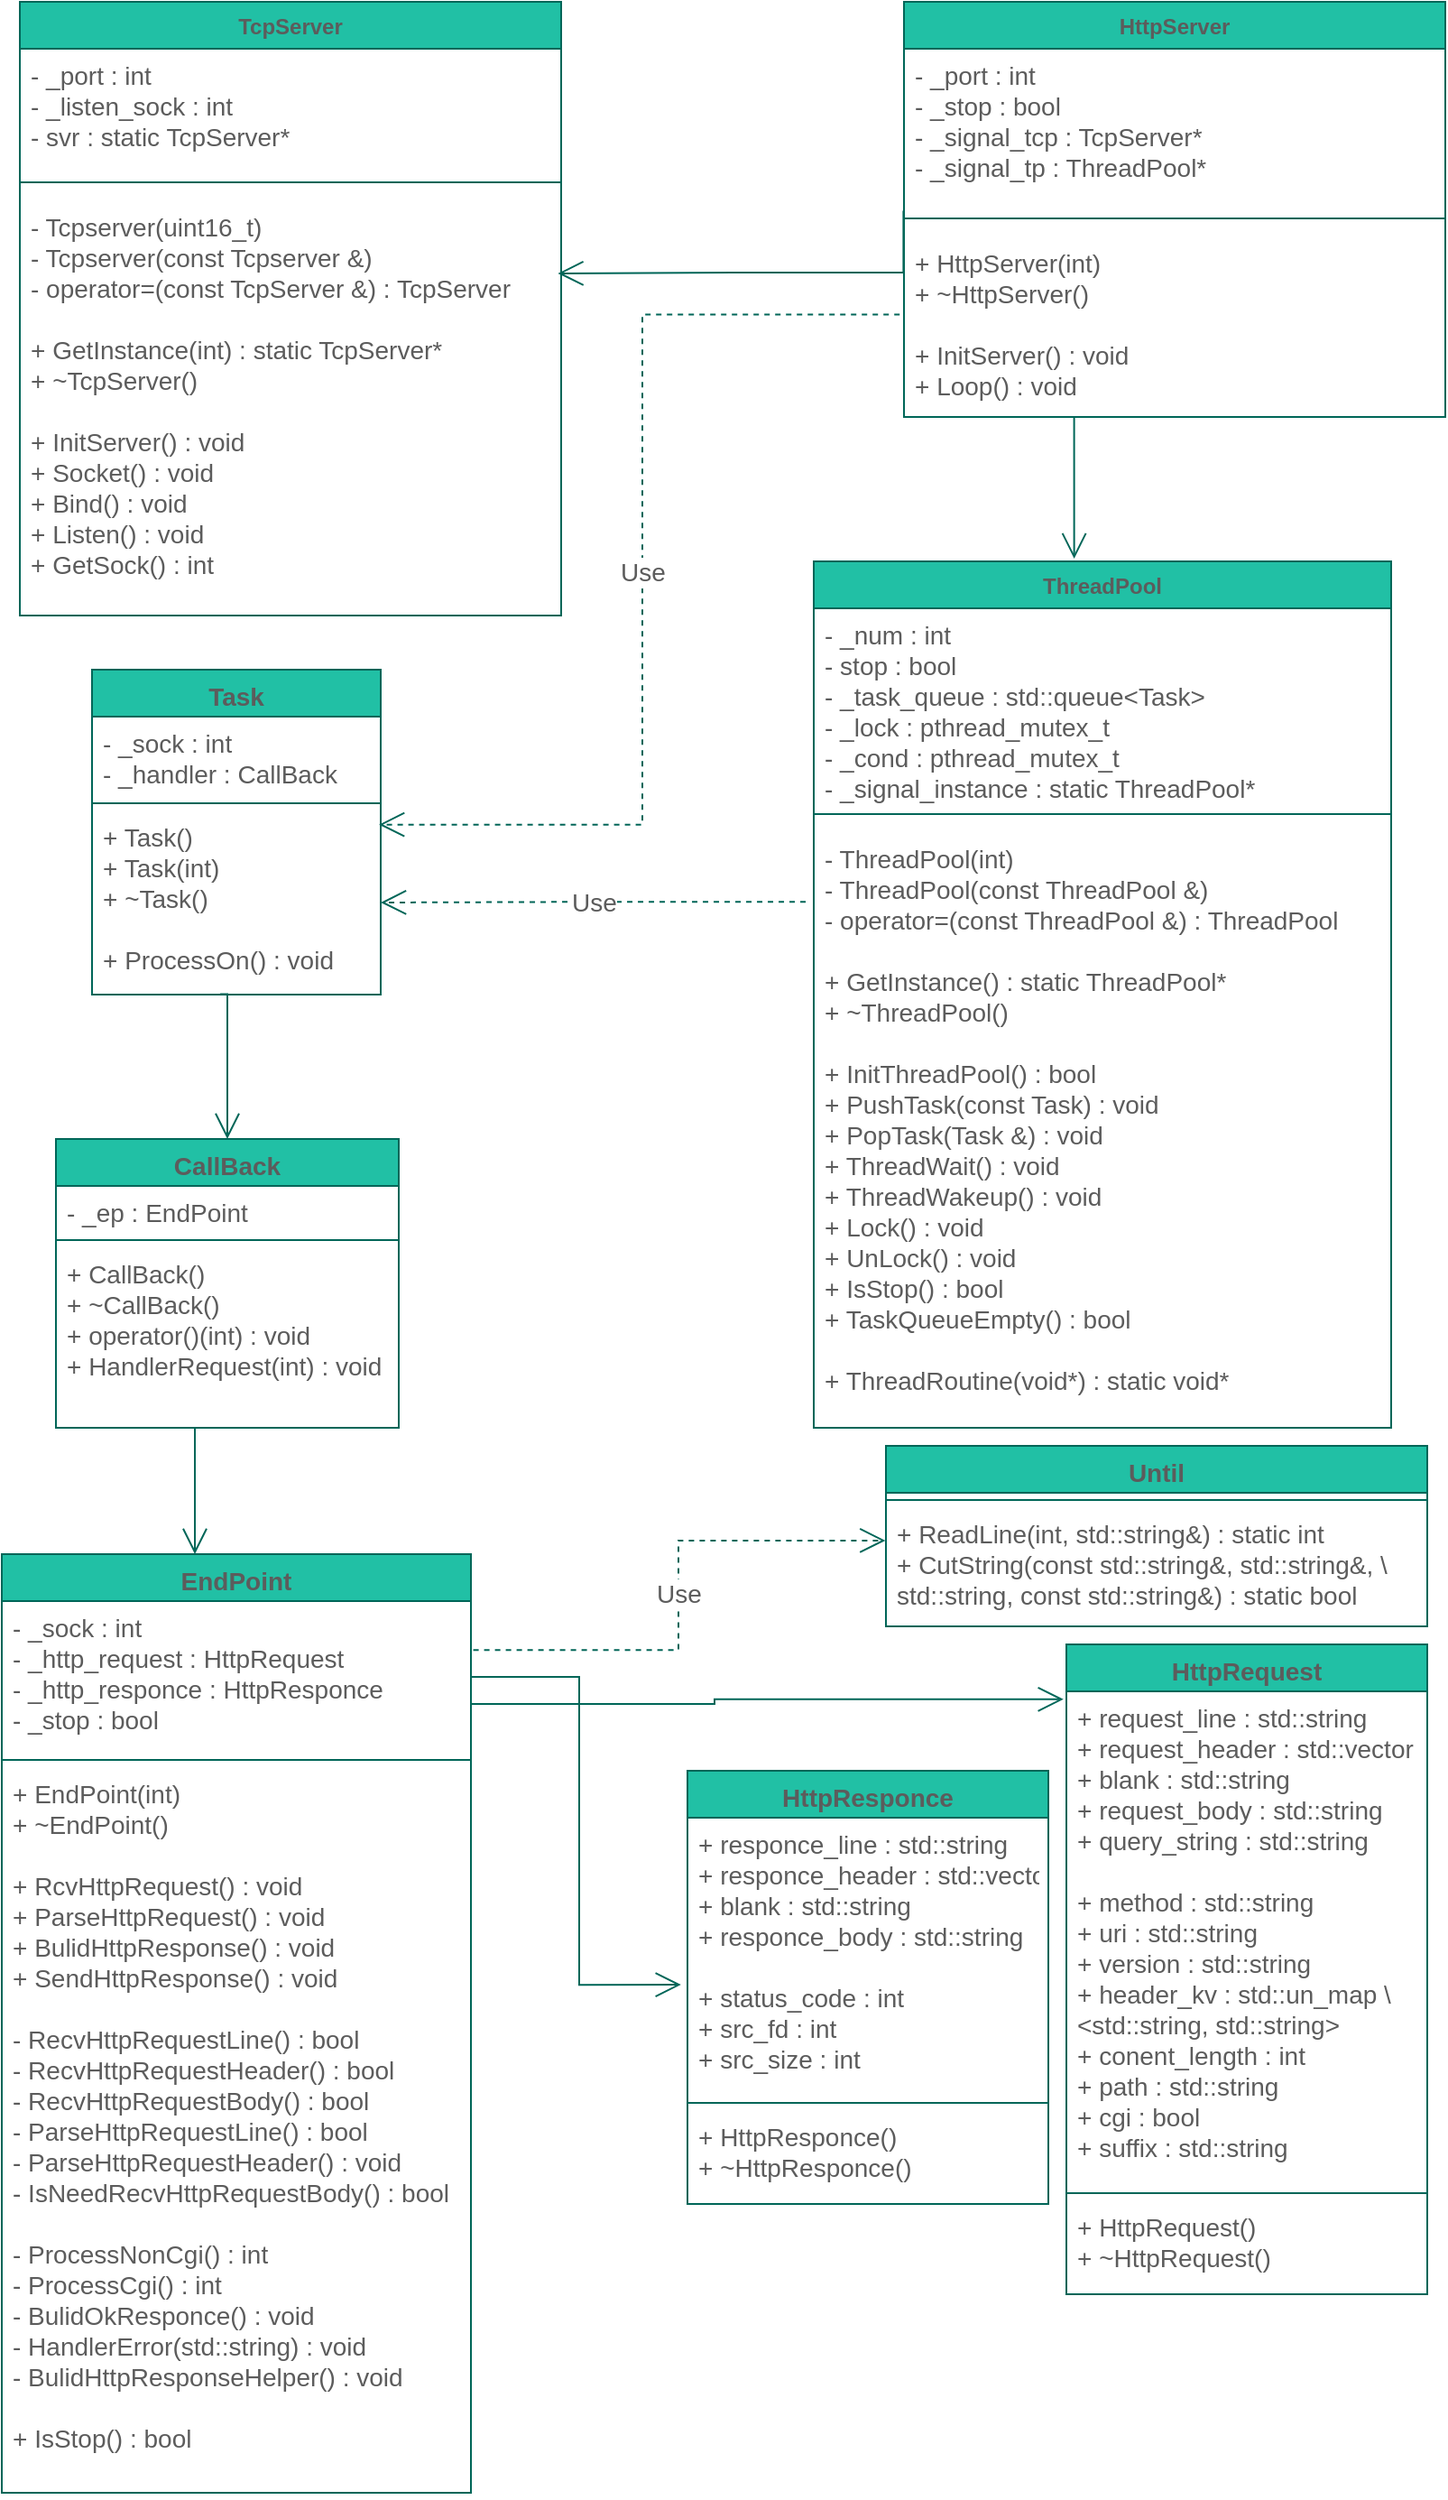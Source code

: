 <mxfile version="15.4.0" type="device"><diagram id="C5RBs43oDa-KdzZeNtuy" name="Page-1"><mxGraphModel dx="853" dy="487" grid="1" gridSize="10" guides="1" tooltips="1" connect="1" arrows="1" fold="1" page="1" pageScale="1" pageWidth="827" pageHeight="1169" math="0" shadow="0"><root><mxCell id="WIyWlLk6GJQsqaUBKTNV-0"/><mxCell id="WIyWlLk6GJQsqaUBKTNV-1" parent="WIyWlLk6GJQsqaUBKTNV-0"/><mxCell id="AxPhosruhFFdUPG4QjwU-8" value="TcpServer" style="swimlane;fontStyle=1;align=center;verticalAlign=top;childLayout=stackLayout;horizontal=1;startSize=26;horizontalStack=0;resizeParent=1;resizeParentMax=0;resizeLast=0;collapsible=1;marginBottom=0;fillColor=#21C0A5;strokeColor=#006658;fontColor=#5C5C5C;" vertex="1" parent="WIyWlLk6GJQsqaUBKTNV-1"><mxGeometry x="20" y="10" width="300" height="340" as="geometry"><mxRectangle x="40" y="50" width="90" height="26" as="alternateBounds"/></mxGeometry></mxCell><mxCell id="AxPhosruhFFdUPG4QjwU-9" value="- _port : int&#10;- _listen_sock : int&#10;- svr : static TcpServer*" style="text;strokeColor=none;fillColor=none;align=left;verticalAlign=top;spacingLeft=4;spacingRight=4;overflow=hidden;rotatable=0;points=[[0,0.5],[1,0.5]];portConstraint=eastwest;fontSize=14;fontColor=#5C5C5C;" vertex="1" parent="AxPhosruhFFdUPG4QjwU-8"><mxGeometry y="26" width="300" height="64" as="geometry"/></mxCell><mxCell id="AxPhosruhFFdUPG4QjwU-10" value="" style="line;strokeWidth=1;fillColor=none;align=left;verticalAlign=middle;spacingTop=-1;spacingLeft=3;spacingRight=3;rotatable=0;labelPosition=right;points=[];portConstraint=eastwest;strokeColor=#006658;fontColor=#5C5C5C;" vertex="1" parent="AxPhosruhFFdUPG4QjwU-8"><mxGeometry y="90" width="300" height="20" as="geometry"/></mxCell><mxCell id="AxPhosruhFFdUPG4QjwU-11" value="- Tcpserver(uint16_t)&#10;- Tcpserver(const Tcpserver &amp;)&#10;- operator=(const TcpServer &amp;) : TcpServer&#10;&#10;+ GetInstance(int) : static TcpServer*&#10;+ ~TcpServer()&#10;&#10;+ InitServer() : void&#10;+ Socket() : void&#10;+ Bind() : void&#10;+ Listen() : void&#10;+ GetSock() : int" style="text;strokeColor=none;fillColor=none;align=left;verticalAlign=top;spacingLeft=4;spacingRight=4;overflow=hidden;rotatable=0;points=[[0,0.5],[1,0.5]];portConstraint=eastwest;fontSize=14;fontColor=#5C5C5C;" vertex="1" parent="AxPhosruhFFdUPG4QjwU-8"><mxGeometry y="110" width="300" height="230" as="geometry"/></mxCell><mxCell id="AxPhosruhFFdUPG4QjwU-12" value="HttpServer" style="swimlane;fontStyle=1;align=center;verticalAlign=top;childLayout=stackLayout;horizontal=1;startSize=26;horizontalStack=0;resizeParent=1;resizeParentMax=0;resizeLast=0;collapsible=1;marginBottom=0;fillColor=#21C0A5;strokeColor=#006658;fontColor=#5C5C5C;" vertex="1" parent="WIyWlLk6GJQsqaUBKTNV-1"><mxGeometry x="510" y="10" width="300" height="230" as="geometry"><mxRectangle x="660" y="50" width="90" height="26" as="alternateBounds"/></mxGeometry></mxCell><mxCell id="AxPhosruhFFdUPG4QjwU-13" value="- _port : int&#10;- _stop : bool&#10;- _signal_tcp : TcpServer*&#10;- _signal_tp : ThreadPool*" style="text;strokeColor=none;fillColor=none;align=left;verticalAlign=top;spacingLeft=4;spacingRight=4;overflow=hidden;rotatable=0;points=[[0,0.5],[1,0.5]];portConstraint=eastwest;fontSize=14;fontColor=#5C5C5C;" vertex="1" parent="AxPhosruhFFdUPG4QjwU-12"><mxGeometry y="26" width="300" height="84" as="geometry"/></mxCell><mxCell id="AxPhosruhFFdUPG4QjwU-14" value="" style="line;strokeWidth=1;fillColor=none;align=left;verticalAlign=middle;spacingTop=-1;spacingLeft=3;spacingRight=3;rotatable=0;labelPosition=right;points=[];portConstraint=eastwest;strokeColor=#006658;fontColor=#5C5C5C;" vertex="1" parent="AxPhosruhFFdUPG4QjwU-12"><mxGeometry y="110" width="300" height="20" as="geometry"/></mxCell><mxCell id="AxPhosruhFFdUPG4QjwU-15" value="+ HttpServer(int)&#10;+ ~HttpServer()&#10;&#10;+ InitServer() : void&#10;+ Loop() : void" style="text;strokeColor=none;fillColor=none;align=left;verticalAlign=top;spacingLeft=4;spacingRight=4;overflow=hidden;rotatable=0;points=[[0,0.5],[1,0.5]];portConstraint=eastwest;fontSize=14;fontColor=#5C5C5C;" vertex="1" parent="AxPhosruhFFdUPG4QjwU-12"><mxGeometry y="130" width="300" height="100" as="geometry"/></mxCell><mxCell id="AxPhosruhFFdUPG4QjwU-16" value="ThreadPool" style="swimlane;fontStyle=1;align=center;verticalAlign=top;childLayout=stackLayout;horizontal=1;startSize=26;horizontalStack=0;resizeParent=1;resizeParentMax=0;resizeLast=0;collapsible=1;marginBottom=0;fillColor=#21C0A5;strokeColor=#006658;fontColor=#5C5C5C;" vertex="1" parent="WIyWlLk6GJQsqaUBKTNV-1"><mxGeometry x="460" y="320" width="320" height="480" as="geometry"><mxRectangle x="660" y="280" width="100" height="26" as="alternateBounds"/></mxGeometry></mxCell><mxCell id="AxPhosruhFFdUPG4QjwU-17" value="- _num : int&#10;- stop : bool&#10;- _task_queue : std::queue&lt;Task&gt;&#10;- _lock : pthread_mutex_t&#10;- _cond : pthread_mutex_t&#10;- _signal_instance : static ThreadPool*&#10;&#10;" style="text;strokeColor=none;fillColor=none;align=left;verticalAlign=top;spacingLeft=4;spacingRight=4;overflow=hidden;rotatable=0;points=[[0,0.5],[1,0.5]];portConstraint=eastwest;fontSize=14;fontColor=#5C5C5C;" vertex="1" parent="AxPhosruhFFdUPG4QjwU-16"><mxGeometry y="26" width="320" height="104" as="geometry"/></mxCell><mxCell id="AxPhosruhFFdUPG4QjwU-18" value="" style="line;strokeWidth=1;fillColor=none;align=left;verticalAlign=middle;spacingTop=-1;spacingLeft=3;spacingRight=3;rotatable=0;labelPosition=right;points=[];portConstraint=eastwest;strokeColor=#006658;fontColor=#5C5C5C;" vertex="1" parent="AxPhosruhFFdUPG4QjwU-16"><mxGeometry y="130" width="320" height="20" as="geometry"/></mxCell><mxCell id="AxPhosruhFFdUPG4QjwU-19" value="- ThreadPool(int)&#10;- ThreadPool(const ThreadPool &amp;)&#10;- operator=(const ThreadPool &amp;) : ThreadPool&#10;&#10;+ GetInstance() : static ThreadPool*&#10;+ ~ThreadPool()&#10;&#10;+ InitThreadPool() : bool&#10;+ PushTask(const Task) : void&#10;+ PopTask(Task &amp;) : void&#10;+ ThreadWait() : void&#10;+ ThreadWakeup() : void&#10;+ Lock() : void&#10;+ UnLock() : void&#10;+ IsStop() : bool&#10;+ TaskQueueEmpty() : bool&#10;&#10;+ ThreadRoutine(void*) : static void*" style="text;strokeColor=none;fillColor=none;align=left;verticalAlign=top;spacingLeft=4;spacingRight=4;overflow=hidden;rotatable=0;points=[[0,0.5],[1,0.5]];portConstraint=eastwest;fontSize=14;fontColor=#5C5C5C;" vertex="1" parent="AxPhosruhFFdUPG4QjwU-16"><mxGeometry y="150" width="320" height="330" as="geometry"/></mxCell><mxCell id="AxPhosruhFFdUPG4QjwU-20" value="Task" style="swimlane;fontStyle=1;align=center;verticalAlign=top;childLayout=stackLayout;horizontal=1;startSize=26;horizontalStack=0;resizeParent=1;resizeParentMax=0;resizeLast=0;collapsible=1;marginBottom=0;fontSize=14;fillColor=#21C0A5;strokeColor=#006658;fontColor=#5C5C5C;" vertex="1" parent="WIyWlLk6GJQsqaUBKTNV-1"><mxGeometry x="60" y="380" width="160" height="180" as="geometry"><mxRectangle x="130" y="430" width="60" height="26" as="alternateBounds"/></mxGeometry></mxCell><mxCell id="AxPhosruhFFdUPG4QjwU-21" value="- _sock : int&#10;- _handler : CallBack" style="text;strokeColor=none;fillColor=none;align=left;verticalAlign=top;spacingLeft=4;spacingRight=4;overflow=hidden;rotatable=0;points=[[0,0.5],[1,0.5]];portConstraint=eastwest;fontSize=14;fontColor=#5C5C5C;" vertex="1" parent="AxPhosruhFFdUPG4QjwU-20"><mxGeometry y="26" width="160" height="44" as="geometry"/></mxCell><mxCell id="AxPhosruhFFdUPG4QjwU-22" value="" style="line;strokeWidth=1;fillColor=none;align=left;verticalAlign=middle;spacingTop=-1;spacingLeft=3;spacingRight=3;rotatable=0;labelPosition=right;points=[];portConstraint=eastwest;fontSize=14;strokeColor=#006658;fontColor=#5C5C5C;" vertex="1" parent="AxPhosruhFFdUPG4QjwU-20"><mxGeometry y="70" width="160" height="8" as="geometry"/></mxCell><mxCell id="AxPhosruhFFdUPG4QjwU-23" value="+ Task()&#10;+ Task(int)&#10;+ ~Task()&#10;&#10;+ ProcessOn() : void" style="text;strokeColor=none;fillColor=none;align=left;verticalAlign=top;spacingLeft=4;spacingRight=4;overflow=hidden;rotatable=0;points=[[0,0.5],[1,0.5]];portConstraint=eastwest;fontSize=14;fontColor=#5C5C5C;" vertex="1" parent="AxPhosruhFFdUPG4QjwU-20"><mxGeometry y="78" width="160" height="102" as="geometry"/></mxCell><mxCell id="AxPhosruhFFdUPG4QjwU-30" value="" style="endArrow=open;endFill=1;endSize=12;html=1;rounded=0;fontSize=14;edgeStyle=orthogonalEdgeStyle;entryX=0.994;entryY=0.176;entryDx=0;entryDy=0;entryPerimeter=0;exitX=-0.001;exitY=1.069;exitDx=0;exitDy=0;exitPerimeter=0;strokeColor=#006658;fontColor=#5C5C5C;" edge="1" parent="WIyWlLk6GJQsqaUBKTNV-1" source="AxPhosruhFFdUPG4QjwU-13" target="AxPhosruhFFdUPG4QjwU-11"><mxGeometry width="160" relative="1" as="geometry"><mxPoint x="500" y="100" as="sourcePoint"/><mxPoint x="470" y="220" as="targetPoint"/><Array as="points"><mxPoint x="510" y="160"/><mxPoint x="415" y="160"/></Array></mxGeometry></mxCell><mxCell id="AxPhosruhFFdUPG4QjwU-34" value="" style="endArrow=open;endFill=1;endSize=12;html=1;rounded=0;fontSize=14;edgeStyle=orthogonalEdgeStyle;entryX=0.451;entryY=-0.003;entryDx=0;entryDy=0;entryPerimeter=0;strokeColor=#006658;fontColor=#5C5C5C;" edge="1" parent="WIyWlLk6GJQsqaUBKTNV-1" target="AxPhosruhFFdUPG4QjwU-16"><mxGeometry width="160" relative="1" as="geometry"><mxPoint x="642" y="240" as="sourcePoint"/><mxPoint x="390.0" y="284.68" as="targetPoint"/><Array as="points"><mxPoint x="604" y="240"/></Array></mxGeometry></mxCell><mxCell id="AxPhosruhFFdUPG4QjwU-49" value="CallBack" style="swimlane;fontStyle=1;align=center;verticalAlign=top;childLayout=stackLayout;horizontal=1;startSize=26;horizontalStack=0;resizeParent=1;resizeParentMax=0;resizeLast=0;collapsible=1;marginBottom=0;fontSize=14;fillColor=#21C0A5;strokeColor=#006658;fontColor=#5C5C5C;" vertex="1" parent="WIyWlLk6GJQsqaUBKTNV-1"><mxGeometry x="40" y="640" width="190" height="160" as="geometry"/></mxCell><mxCell id="AxPhosruhFFdUPG4QjwU-50" value="- _ep : EndPoint" style="text;strokeColor=none;fillColor=none;align=left;verticalAlign=top;spacingLeft=4;spacingRight=4;overflow=hidden;rotatable=0;points=[[0,0.5],[1,0.5]];portConstraint=eastwest;fontSize=14;fontColor=#5C5C5C;" vertex="1" parent="AxPhosruhFFdUPG4QjwU-49"><mxGeometry y="26" width="190" height="26" as="geometry"/></mxCell><mxCell id="AxPhosruhFFdUPG4QjwU-51" value="" style="line;strokeWidth=1;fillColor=none;align=left;verticalAlign=middle;spacingTop=-1;spacingLeft=3;spacingRight=3;rotatable=0;labelPosition=right;points=[];portConstraint=eastwest;fontSize=14;strokeColor=#006658;fontColor=#5C5C5C;" vertex="1" parent="AxPhosruhFFdUPG4QjwU-49"><mxGeometry y="52" width="190" height="8" as="geometry"/></mxCell><mxCell id="AxPhosruhFFdUPG4QjwU-52" value="+ CallBack()&#10;+ ~CallBack()&#10;+ operator()(int) : void&#10;+ HandlerRequest(int) : void&#10;" style="text;strokeColor=none;fillColor=none;align=left;verticalAlign=top;spacingLeft=4;spacingRight=4;overflow=hidden;rotatable=0;points=[[0,0.5],[1,0.5]];portConstraint=eastwest;fontSize=14;fontColor=#5C5C5C;" vertex="1" parent="AxPhosruhFFdUPG4QjwU-49"><mxGeometry y="60" width="190" height="100" as="geometry"/></mxCell><mxCell id="AxPhosruhFFdUPG4QjwU-57" value="" style="endArrow=open;endFill=1;endSize=12;html=1;rounded=0;fontSize=14;edgeStyle=orthogonalEdgeStyle;exitX=0.444;exitY=0.998;exitDx=0;exitDy=0;exitPerimeter=0;entryX=0.5;entryY=0;entryDx=0;entryDy=0;strokeColor=#006658;fontColor=#5C5C5C;" edge="1" parent="WIyWlLk6GJQsqaUBKTNV-1" source="AxPhosruhFFdUPG4QjwU-23" target="AxPhosruhFFdUPG4QjwU-49"><mxGeometry width="160" relative="1" as="geometry"><mxPoint x="130" y="590" as="sourcePoint"/><mxPoint x="290" y="590" as="targetPoint"/><Array as="points"><mxPoint x="135" y="560"/></Array></mxGeometry></mxCell><mxCell id="AxPhosruhFFdUPG4QjwU-58" value="Until" style="swimlane;fontStyle=1;align=center;verticalAlign=top;childLayout=stackLayout;horizontal=1;startSize=26;horizontalStack=0;resizeParent=1;resizeParentMax=0;resizeLast=0;collapsible=1;marginBottom=0;fontSize=14;fillColor=#21C0A5;strokeColor=#006658;fontColor=#5C5C5C;" vertex="1" parent="WIyWlLk6GJQsqaUBKTNV-1"><mxGeometry x="500" y="810" width="300" height="100" as="geometry"/></mxCell><mxCell id="AxPhosruhFFdUPG4QjwU-60" value="" style="line;strokeWidth=1;fillColor=none;align=left;verticalAlign=middle;spacingTop=-1;spacingLeft=3;spacingRight=3;rotatable=0;labelPosition=right;points=[];portConstraint=eastwest;fontSize=14;strokeColor=#006658;fontColor=#5C5C5C;" vertex="1" parent="AxPhosruhFFdUPG4QjwU-58"><mxGeometry y="26" width="300" height="8" as="geometry"/></mxCell><mxCell id="AxPhosruhFFdUPG4QjwU-61" value="+ ReadLine(int, std::string&amp;) : static int&#10;+ CutString(const std::string&amp;, std::string&amp;, \&#10;std::string, const std::string&amp;) : static bool&#10;&#10;" style="text;strokeColor=none;fillColor=none;align=left;verticalAlign=top;spacingLeft=4;spacingRight=4;overflow=hidden;rotatable=0;points=[[0,0.5],[1,0.5]];portConstraint=eastwest;fontSize=14;fontColor=#5C5C5C;" vertex="1" parent="AxPhosruhFFdUPG4QjwU-58"><mxGeometry y="34" width="300" height="66" as="geometry"/></mxCell><mxCell id="AxPhosruhFFdUPG4QjwU-63" value="HttpRequest" style="swimlane;fontStyle=1;align=center;verticalAlign=top;childLayout=stackLayout;horizontal=1;startSize=26;horizontalStack=0;resizeParent=1;resizeParentMax=0;resizeLast=0;collapsible=1;marginBottom=0;fontSize=14;fillColor=#21C0A5;strokeColor=#006658;fontColor=#5C5C5C;" vertex="1" parent="WIyWlLk6GJQsqaUBKTNV-1"><mxGeometry x="600" y="920" width="200" height="360" as="geometry"/></mxCell><mxCell id="AxPhosruhFFdUPG4QjwU-64" value="+ request_line : std::string&#10;+ request_header : std::vector&#10;+ blank : std::string&#10;+ request_body : std::string&#10;+ query_string : std::string&#10;&#10;+ method : std::string&#10;+ uri : std::string&#10;+ version : std::string&#10;+ header_kv : std::un_map \&#10;&lt;std::string, std::string&gt; &#10;+ conent_length : int&#10;+ path : std::string&#10;+ cgi : bool&#10;+ suffix : std::string" style="text;strokeColor=none;fillColor=none;align=left;verticalAlign=top;spacingLeft=4;spacingRight=4;overflow=hidden;rotatable=0;points=[[0,0.5],[1,0.5]];portConstraint=eastwest;fontSize=14;fontColor=#5C5C5C;" vertex="1" parent="AxPhosruhFFdUPG4QjwU-63"><mxGeometry y="26" width="200" height="274" as="geometry"/></mxCell><mxCell id="AxPhosruhFFdUPG4QjwU-65" value="" style="line;strokeWidth=1;fillColor=none;align=left;verticalAlign=middle;spacingTop=-1;spacingLeft=3;spacingRight=3;rotatable=0;labelPosition=right;points=[];portConstraint=eastwest;fontSize=14;strokeColor=#006658;fontColor=#5C5C5C;" vertex="1" parent="AxPhosruhFFdUPG4QjwU-63"><mxGeometry y="300" width="200" height="8" as="geometry"/></mxCell><mxCell id="AxPhosruhFFdUPG4QjwU-66" value="+ HttpRequest()&#10;+ ~HttpRequest()" style="text;strokeColor=none;fillColor=none;align=left;verticalAlign=top;spacingLeft=4;spacingRight=4;overflow=hidden;rotatable=0;points=[[0,0.5],[1,0.5]];portConstraint=eastwest;fontSize=14;fontColor=#5C5C5C;" vertex="1" parent="AxPhosruhFFdUPG4QjwU-63"><mxGeometry y="308" width="200" height="52" as="geometry"/></mxCell><mxCell id="AxPhosruhFFdUPG4QjwU-67" value="HttpResponce" style="swimlane;fontStyle=1;align=center;verticalAlign=top;childLayout=stackLayout;horizontal=1;startSize=26;horizontalStack=0;resizeParent=1;resizeParentMax=0;resizeLast=0;collapsible=1;marginBottom=0;fontSize=14;fillColor=#21C0A5;strokeColor=#006658;fontColor=#5C5C5C;" vertex="1" parent="WIyWlLk6GJQsqaUBKTNV-1"><mxGeometry x="390" y="990" width="200" height="240" as="geometry"/></mxCell><mxCell id="AxPhosruhFFdUPG4QjwU-68" value="+ responce_line : std::string&#10;+ responce_header : std::vector&#10;+ blank : std::string&#10;+ responce_body : std::string&#10;&#10;+ status_code : int&#10;+ src_fd : int&#10;+ src_size : int" style="text;strokeColor=none;fillColor=none;align=left;verticalAlign=top;spacingLeft=4;spacingRight=4;overflow=hidden;rotatable=0;points=[[0,0.5],[1,0.5]];portConstraint=eastwest;fontSize=14;fontColor=#5C5C5C;" vertex="1" parent="AxPhosruhFFdUPG4QjwU-67"><mxGeometry y="26" width="200" height="154" as="geometry"/></mxCell><mxCell id="AxPhosruhFFdUPG4QjwU-69" value="" style="line;strokeWidth=1;fillColor=none;align=left;verticalAlign=middle;spacingTop=-1;spacingLeft=3;spacingRight=3;rotatable=0;labelPosition=right;points=[];portConstraint=eastwest;fontSize=14;strokeColor=#006658;fontColor=#5C5C5C;" vertex="1" parent="AxPhosruhFFdUPG4QjwU-67"><mxGeometry y="180" width="200" height="8" as="geometry"/></mxCell><mxCell id="AxPhosruhFFdUPG4QjwU-70" value="+ HttpResponce()&#10;+ ~HttpResponce()" style="text;strokeColor=none;fillColor=none;align=left;verticalAlign=top;spacingLeft=4;spacingRight=4;overflow=hidden;rotatable=0;points=[[0,0.5],[1,0.5]];portConstraint=eastwest;fontSize=14;fontColor=#5C5C5C;" vertex="1" parent="AxPhosruhFFdUPG4QjwU-67"><mxGeometry y="188" width="200" height="52" as="geometry"/></mxCell><mxCell id="AxPhosruhFFdUPG4QjwU-75" value="EndPoint" style="swimlane;fontStyle=1;align=center;verticalAlign=top;childLayout=stackLayout;horizontal=1;startSize=26;horizontalStack=0;resizeParent=1;resizeParentMax=0;resizeLast=0;collapsible=1;marginBottom=0;fontSize=14;fillColor=#21C0A5;strokeColor=#006658;fontColor=#5C5C5C;" vertex="1" parent="WIyWlLk6GJQsqaUBKTNV-1"><mxGeometry x="10" y="870" width="260" height="520" as="geometry"/></mxCell><mxCell id="AxPhosruhFFdUPG4QjwU-76" value="- _sock : int&#10;- _http_request : HttpRequest&#10;- _http_responce : HttpResponce&#10;- _stop : bool" style="text;strokeColor=none;fillColor=none;align=left;verticalAlign=top;spacingLeft=4;spacingRight=4;overflow=hidden;rotatable=0;points=[[0,0.5],[1,0.5]];portConstraint=eastwest;fontSize=14;fontColor=#5C5C5C;" vertex="1" parent="AxPhosruhFFdUPG4QjwU-75"><mxGeometry y="26" width="260" height="84" as="geometry"/></mxCell><mxCell id="AxPhosruhFFdUPG4QjwU-77" value="" style="line;strokeWidth=1;fillColor=none;align=left;verticalAlign=middle;spacingTop=-1;spacingLeft=3;spacingRight=3;rotatable=0;labelPosition=right;points=[];portConstraint=eastwest;fontSize=14;strokeColor=#006658;fontColor=#5C5C5C;" vertex="1" parent="AxPhosruhFFdUPG4QjwU-75"><mxGeometry y="110" width="260" height="8" as="geometry"/></mxCell><mxCell id="AxPhosruhFFdUPG4QjwU-78" value="+ EndPoint(int)&#10;+ ~EndPoint()&#10;&#10;+ RcvHttpRequest() : void&#10;+ ParseHttpRequest() : void&#10;+ BulidHttpResponse() : void&#10;+ SendHttpResponse() : void&#10;&#10;- RecvHttpRequestLine() : bool&#10;- RecvHttpRequestHeader() : bool&#10;- RecvHttpRequestBody() : bool&#10;- ParseHttpRequestLine() : bool&#10;- ParseHttpRequestHeader() : void&#10;- IsNeedRecvHttpRequestBody() : bool&#10;&#10;- ProcessNonCgi() : int&#10;- ProcessCgi() : int&#10;- BulidOkResponce() : void&#10;- HandlerError(std::string) : void&#10;- BulidHttpResponseHelper() : void&#10;&#10;+ IsStop() : bool" style="text;strokeColor=none;fillColor=none;align=left;verticalAlign=top;spacingLeft=4;spacingRight=4;overflow=hidden;rotatable=0;points=[[0,0.5],[1,0.5]];portConstraint=eastwest;fontSize=14;fontColor=#5C5C5C;" vertex="1" parent="AxPhosruhFFdUPG4QjwU-75"><mxGeometry y="118" width="260" height="402" as="geometry"/></mxCell><mxCell id="AxPhosruhFFdUPG4QjwU-80" value="" style="endArrow=open;endFill=1;endSize=12;html=1;rounded=0;fontSize=14;edgeStyle=orthogonalEdgeStyle;entryX=-0.008;entryY=0.016;entryDx=0;entryDy=0;entryPerimeter=0;exitX=1;exitY=0.5;exitDx=0;exitDy=0;strokeColor=#006658;fontColor=#5C5C5C;" edge="1" parent="WIyWlLk6GJQsqaUBKTNV-1" source="AxPhosruhFFdUPG4QjwU-78" target="AxPhosruhFFdUPG4QjwU-64"><mxGeometry width="160" relative="1" as="geometry"><mxPoint x="310" y="950" as="sourcePoint"/><mxPoint x="470" y="950" as="targetPoint"/><Array as="points"><mxPoint x="405" y="953"/><mxPoint x="405" y="950"/></Array></mxGeometry></mxCell><mxCell id="AxPhosruhFFdUPG4QjwU-81" value="" style="endArrow=open;endFill=1;endSize=12;html=1;rounded=0;fontSize=14;edgeStyle=orthogonalEdgeStyle;entryX=-0.018;entryY=0.601;entryDx=0;entryDy=0;entryPerimeter=0;exitX=1;exitY=0.5;exitDx=0;exitDy=0;strokeColor=#006658;fontColor=#5C5C5C;" edge="1" parent="WIyWlLk6GJQsqaUBKTNV-1" source="AxPhosruhFFdUPG4QjwU-76" target="AxPhosruhFFdUPG4QjwU-68"><mxGeometry width="160" relative="1" as="geometry"><mxPoint x="210" y="937" as="sourcePoint"/><mxPoint x="340" y="1109.58" as="targetPoint"/></mxGeometry></mxCell><mxCell id="AxPhosruhFFdUPG4QjwU-83" value="Use" style="endArrow=open;endSize=12;dashed=1;html=1;rounded=0;fontSize=14;edgeStyle=orthogonalEdgeStyle;entryX=-0.001;entryY=0.28;entryDx=0;entryDy=0;entryPerimeter=0;exitX=1.005;exitY=0.323;exitDx=0;exitDy=0;exitPerimeter=0;strokeColor=#006658;fontColor=#5C5C5C;" edge="1" parent="WIyWlLk6GJQsqaUBKTNV-1" source="AxPhosruhFFdUPG4QjwU-76" target="AxPhosruhFFdUPG4QjwU-61"><mxGeometry width="160" relative="1" as="geometry"><mxPoint x="210" y="922.58" as="sourcePoint"/><mxPoint x="370" y="922.58" as="targetPoint"/></mxGeometry></mxCell><mxCell id="AxPhosruhFFdUPG4QjwU-84" value="Use" style="endArrow=open;endSize=12;dashed=1;html=1;rounded=0;fontSize=14;edgeStyle=orthogonalEdgeStyle;entryX=0.994;entryY=0.077;entryDx=0;entryDy=0;entryPerimeter=0;exitX=-0.008;exitY=0.432;exitDx=0;exitDy=0;exitPerimeter=0;strokeColor=#006658;fontColor=#5C5C5C;" edge="1" parent="WIyWlLk6GJQsqaUBKTNV-1" source="AxPhosruhFFdUPG4QjwU-15" target="AxPhosruhFFdUPG4QjwU-23"><mxGeometry width="160" relative="1" as="geometry"><mxPoint x="260" y="400" as="sourcePoint"/><mxPoint x="420" y="400" as="targetPoint"/></mxGeometry></mxCell><mxCell id="AxPhosruhFFdUPG4QjwU-85" value="Use" style="endArrow=open;endSize=12;dashed=1;html=1;rounded=0;fontSize=14;edgeStyle=orthogonalEdgeStyle;exitX=-0.014;exitY=0.117;exitDx=0;exitDy=0;exitPerimeter=0;entryX=1;entryY=0.5;entryDx=0;entryDy=0;strokeColor=#006658;fontColor=#5C5C5C;" edge="1" parent="WIyWlLk6GJQsqaUBKTNV-1" source="AxPhosruhFFdUPG4QjwU-19" target="AxPhosruhFFdUPG4QjwU-23"><mxGeometry width="160" relative="1" as="geometry"><mxPoint x="270" y="550" as="sourcePoint"/><mxPoint x="430" y="550" as="targetPoint"/></mxGeometry></mxCell><mxCell id="AxPhosruhFFdUPG4QjwU-86" value="" style="endArrow=open;endFill=1;endSize=12;html=1;rounded=0;fontSize=14;edgeStyle=orthogonalEdgeStyle;strokeColor=#006658;fontColor=#5C5C5C;" edge="1" parent="WIyWlLk6GJQsqaUBKTNV-1"><mxGeometry width="160" relative="1" as="geometry"><mxPoint x="117" y="800" as="sourcePoint"/><mxPoint x="117" y="870" as="targetPoint"/></mxGeometry></mxCell></root></mxGraphModel></diagram></mxfile>